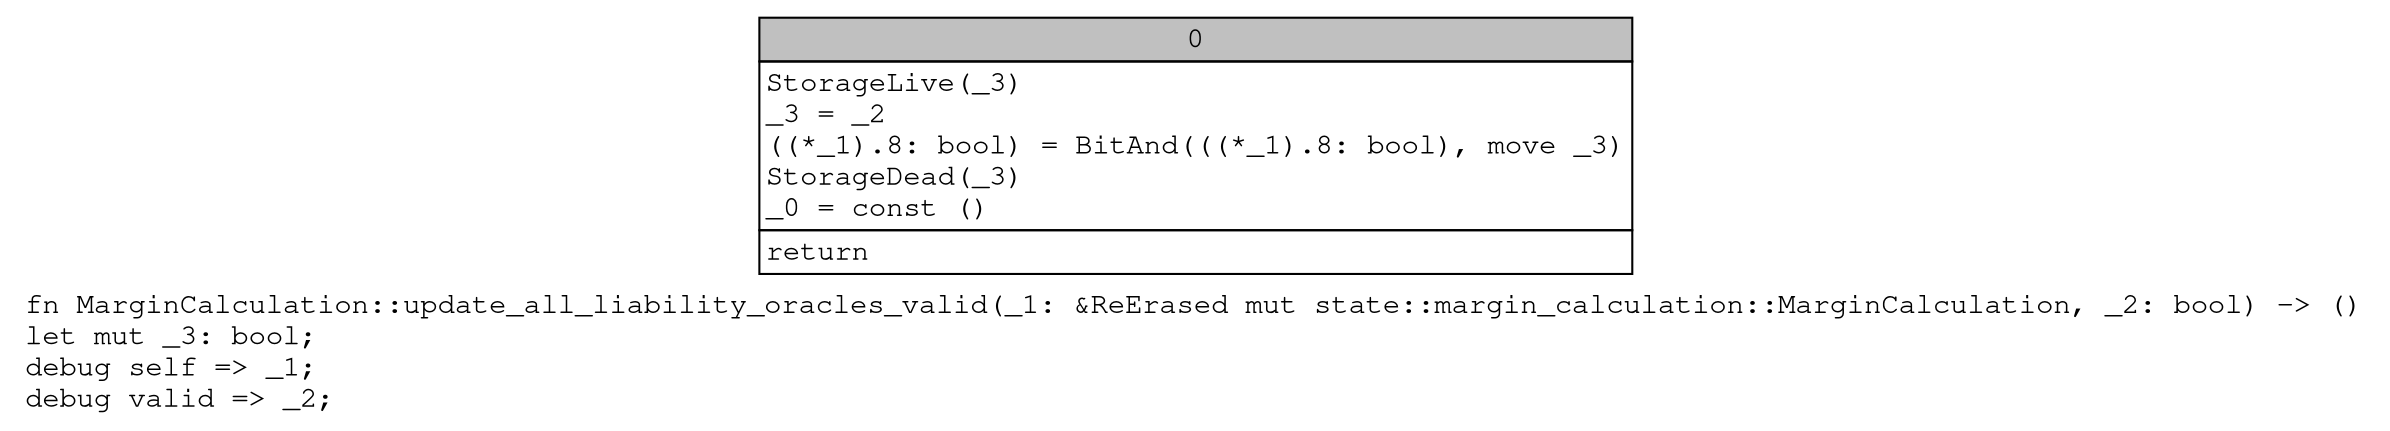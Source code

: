 digraph Mir_0_3446 {
    graph [fontname="Courier, monospace"];
    node [fontname="Courier, monospace"];
    edge [fontname="Courier, monospace"];
    label=<fn MarginCalculation::update_all_liability_oracles_valid(_1: &amp;ReErased mut state::margin_calculation::MarginCalculation, _2: bool) -&gt; ()<br align="left"/>let mut _3: bool;<br align="left"/>debug self =&gt; _1;<br align="left"/>debug valid =&gt; _2;<br align="left"/>>;
    bb0__0_3446 [shape="none", label=<<table border="0" cellborder="1" cellspacing="0"><tr><td bgcolor="gray" align="center" colspan="1">0</td></tr><tr><td align="left" balign="left">StorageLive(_3)<br/>_3 = _2<br/>((*_1).8: bool) = BitAnd(((*_1).8: bool), move _3)<br/>StorageDead(_3)<br/>_0 = const ()<br/></td></tr><tr><td align="left">return</td></tr></table>>];
}
